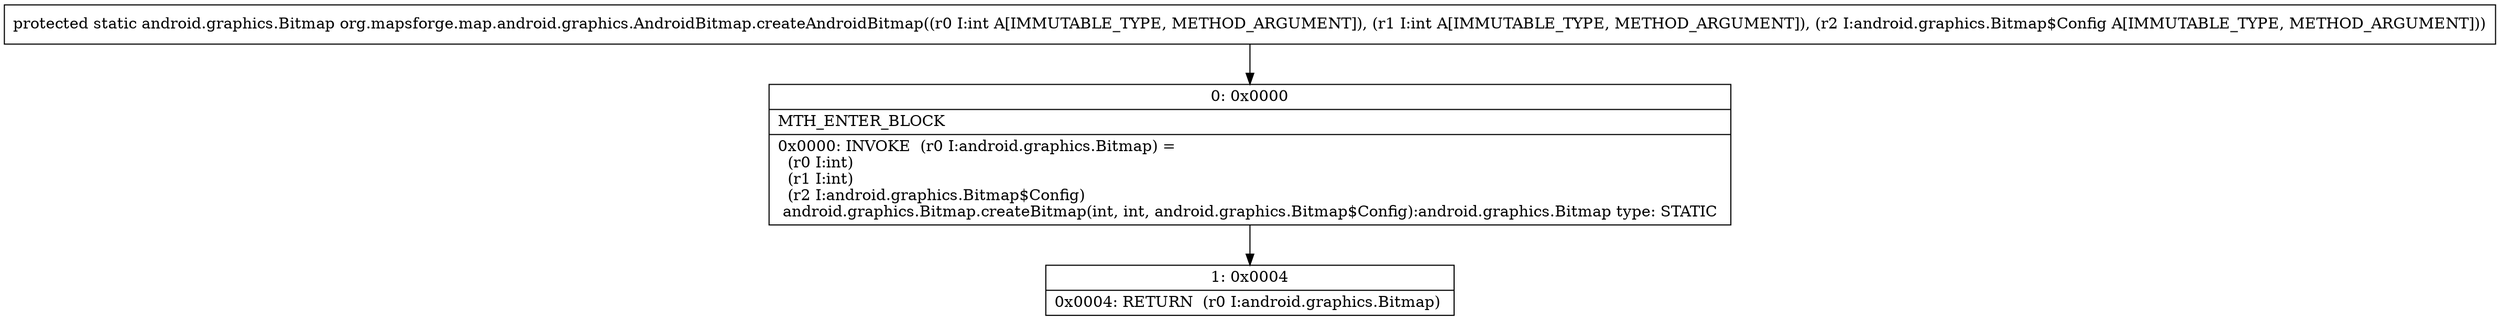 digraph "CFG fororg.mapsforge.map.android.graphics.AndroidBitmap.createAndroidBitmap(IILandroid\/graphics\/Bitmap$Config;)Landroid\/graphics\/Bitmap;" {
Node_0 [shape=record,label="{0\:\ 0x0000|MTH_ENTER_BLOCK\l|0x0000: INVOKE  (r0 I:android.graphics.Bitmap) = \l  (r0 I:int)\l  (r1 I:int)\l  (r2 I:android.graphics.Bitmap$Config)\l android.graphics.Bitmap.createBitmap(int, int, android.graphics.Bitmap$Config):android.graphics.Bitmap type: STATIC \l}"];
Node_1 [shape=record,label="{1\:\ 0x0004|0x0004: RETURN  (r0 I:android.graphics.Bitmap) \l}"];
MethodNode[shape=record,label="{protected static android.graphics.Bitmap org.mapsforge.map.android.graphics.AndroidBitmap.createAndroidBitmap((r0 I:int A[IMMUTABLE_TYPE, METHOD_ARGUMENT]), (r1 I:int A[IMMUTABLE_TYPE, METHOD_ARGUMENT]), (r2 I:android.graphics.Bitmap$Config A[IMMUTABLE_TYPE, METHOD_ARGUMENT])) }"];
MethodNode -> Node_0;
Node_0 -> Node_1;
}

